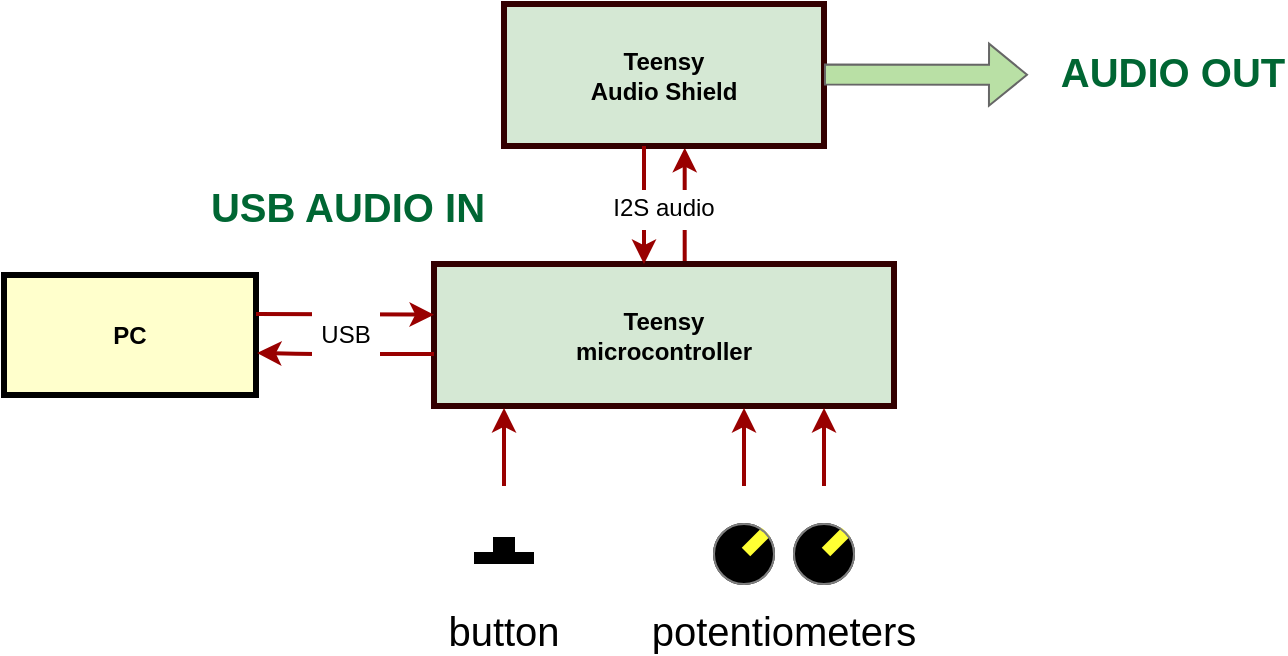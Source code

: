 <mxfile version="23.1.1" type="device">
  <diagram name="Page-1" id="c7558073-3199-34d8-9f00-42111426c3f3">
    <mxGraphModel dx="706" dy="527" grid="1" gridSize="10" guides="1" tooltips="1" connect="1" arrows="1" fold="1" page="1" pageScale="1" pageWidth="826" pageHeight="1169" background="none" math="0" shadow="0">
      <root>
        <mxCell id="0" />
        <mxCell id="1" parent="0" />
        <mxCell id="55" value="" style="edgeStyle=elbowEdgeStyle;elbow=horizontal;strokeColor=#990000;strokeWidth=2;exitX=0.545;exitY=0.002;exitDx=0;exitDy=0;exitPerimeter=0;entryX=0.565;entryY=1.012;entryDx=0;entryDy=0;entryPerimeter=0;" parent="1" source="LGiKxwKSYLCJIGK0Fo9F-98" target="LGiKxwKSYLCJIGK0Fo9F-104" edge="1">
          <mxGeometry width="100" height="100" relative="1" as="geometry">
            <mxPoint x="510.0" y="239.071" as="sourcePoint" />
            <mxPoint x="510.36" y="170" as="targetPoint" />
            <Array as="points">
              <mxPoint x="510.36" y="214" />
            </Array>
          </mxGeometry>
        </mxCell>
        <mxCell id="LGiKxwKSYLCJIGK0Fo9F-104" value="Teensy&#xa;Audio Shield" style="whiteSpace=wrap;align=center;verticalAlign=middle;fontStyle=1;strokeWidth=3;fillColor=#d5e8d4;strokeColor=#330000;" parent="1" vertex="1">
          <mxGeometry x="420" y="120" width="160" height="71" as="geometry" />
        </mxCell>
        <mxCell id="LGiKxwKSYLCJIGK0Fo9F-98" value="Teensy&#xa;microcontroller" style="whiteSpace=wrap;align=center;verticalAlign=middle;fontStyle=1;strokeWidth=3;fillColor=#d5e8d4;strokeColor=#330000;" parent="1" vertex="1">
          <mxGeometry x="385" y="250" width="230" height="71" as="geometry" />
        </mxCell>
        <mxCell id="LGiKxwKSYLCJIGK0Fo9F-111" value="" style="edgeStyle=elbowEdgeStyle;elbow=horizontal;strokeColor=#990000;strokeWidth=2" parent="1" edge="1">
          <mxGeometry width="100" height="100" relative="1" as="geometry">
            <mxPoint x="490" y="191" as="sourcePoint" />
            <mxPoint x="490" y="250" as="targetPoint" />
            <Array as="points">
              <mxPoint x="490" y="225" />
            </Array>
          </mxGeometry>
        </mxCell>
        <mxCell id="LGiKxwKSYLCJIGK0Fo9F-112" value="" style="edgeStyle=elbowEdgeStyle;elbow=horizontal;strokeColor=#990000;strokeWidth=2;entryX=0.565;entryY=1.012;entryDx=0;entryDy=0;entryPerimeter=0;" parent="1" edge="1">
          <mxGeometry width="100" height="100" relative="1" as="geometry">
            <mxPoint x="420" y="361" as="sourcePoint" />
            <mxPoint x="420.05" y="322.002" as="targetPoint" />
            <Array as="points">
              <mxPoint x="420.01" y="344.15" />
            </Array>
          </mxGeometry>
        </mxCell>
        <mxCell id="LGiKxwKSYLCJIGK0Fo9F-108" value="I2S audio" style="text;spacingTop=-5;align=center;fillColor=default;" parent="1" vertex="1">
          <mxGeometry x="460" y="213" width="80" height="20" as="geometry" />
        </mxCell>
        <mxCell id="LGiKxwKSYLCJIGK0Fo9F-116" value="" style="shape=flexArrow;endArrow=classic;html=1;rounded=0;strokeColor=#666666;fillColor=#B9E0A5;" parent="1" edge="1">
          <mxGeometry width="50" height="50" relative="1" as="geometry">
            <mxPoint x="580" y="155.22" as="sourcePoint" />
            <mxPoint x="682" y="155.39" as="targetPoint" />
          </mxGeometry>
        </mxCell>
        <mxCell id="LGiKxwKSYLCJIGK0Fo9F-118" value="AUDIO OUT" style="text;spacingTop=-5;align=center;fontSize=20;fontStyle=1;fontColor=#006633;" parent="1" vertex="1">
          <mxGeometry x="700" y="140.62" width="109" height="29.75" as="geometry" />
        </mxCell>
        <mxCell id="ZvlH8nx6Sn0gD6ohMPlv-57" value="" style="edgeStyle=elbowEdgeStyle;elbow=horizontal;strokeColor=#990000;strokeWidth=2;entryX=0.565;entryY=1.012;entryDx=0;entryDy=0;entryPerimeter=0;" parent="1" edge="1">
          <mxGeometry width="100" height="100" relative="1" as="geometry">
            <mxPoint x="540" y="361" as="sourcePoint" />
            <mxPoint x="540.05" y="322.002" as="targetPoint" />
            <Array as="points">
              <mxPoint x="540.01" y="344.15" />
            </Array>
          </mxGeometry>
        </mxCell>
        <mxCell id="ZvlH8nx6Sn0gD6ohMPlv-58" value="" style="edgeStyle=elbowEdgeStyle;elbow=horizontal;strokeColor=#990000;strokeWidth=2;entryX=0.565;entryY=1.012;entryDx=0;entryDy=0;entryPerimeter=0;" parent="1" edge="1">
          <mxGeometry width="100" height="100" relative="1" as="geometry">
            <mxPoint x="580" y="361" as="sourcePoint" />
            <mxPoint x="580.05" y="322.002" as="targetPoint" />
            <Array as="points">
              <mxPoint x="580.01" y="344.15" />
            </Array>
          </mxGeometry>
        </mxCell>
        <mxCell id="ZvlH8nx6Sn0gD6ohMPlv-59" value="button" style="text;spacingTop=-5;align=center;fillColor=default;fontSize=20;" parent="1" vertex="1">
          <mxGeometry x="380" y="420" width="80" height="20" as="geometry" />
        </mxCell>
        <mxCell id="ZvlH8nx6Sn0gD6ohMPlv-63" value="" style="group" parent="1" vertex="1" connectable="0">
          <mxGeometry x="405" y="380" width="30" height="10" as="geometry" />
        </mxCell>
        <mxCell id="ZvlH8nx6Sn0gD6ohMPlv-60" value="" style="endArrow=none;html=1;rounded=0;strokeWidth=6;" parent="ZvlH8nx6Sn0gD6ohMPlv-63" edge="1">
          <mxGeometry width="50" height="50" relative="1" as="geometry">
            <mxPoint y="17" as="sourcePoint" />
            <mxPoint x="30" y="17" as="targetPoint" />
          </mxGeometry>
        </mxCell>
        <mxCell id="ZvlH8nx6Sn0gD6ohMPlv-61" value="" style="rounded=0;whiteSpace=wrap;html=1;fillColor=#000000;" parent="ZvlH8nx6Sn0gD6ohMPlv-63" vertex="1">
          <mxGeometry x="10" y="7" width="10" height="10" as="geometry" />
        </mxCell>
        <mxCell id="xbbQwFUR8eQS7zudpXW6-62" value="" style="group" vertex="1" connectable="0" parent="1">
          <mxGeometry x="525" y="380" width="30" height="30" as="geometry" />
        </mxCell>
        <mxCell id="xbbQwFUR8eQS7zudpXW6-59" value="" style="ellipse;whiteSpace=wrap;html=1;aspect=fixed;fillColor=#000000;" vertex="1" parent="xbbQwFUR8eQS7zudpXW6-62">
          <mxGeometry width="30" height="30" as="geometry" />
        </mxCell>
        <mxCell id="xbbQwFUR8eQS7zudpXW6-60" value="" style="endArrow=none;html=1;rounded=0;strokeColor=#FFFF33;strokeWidth=6;" edge="1" parent="xbbQwFUR8eQS7zudpXW6-62">
          <mxGeometry width="50" height="50" relative="1" as="geometry">
            <mxPoint x="16" y="14" as="sourcePoint" />
            <mxPoint x="26" y="4" as="targetPoint" />
          </mxGeometry>
        </mxCell>
        <mxCell id="xbbQwFUR8eQS7zudpXW6-61" value="" style="ellipse;whiteSpace=wrap;html=1;aspect=fixed;fillColor=none;strokeColor=#808080;" vertex="1" parent="xbbQwFUR8eQS7zudpXW6-62">
          <mxGeometry width="30" height="30" as="geometry" />
        </mxCell>
        <mxCell id="xbbQwFUR8eQS7zudpXW6-63" value="" style="group" vertex="1" connectable="0" parent="1">
          <mxGeometry x="565" y="380" width="30" height="30" as="geometry" />
        </mxCell>
        <mxCell id="xbbQwFUR8eQS7zudpXW6-64" value="" style="ellipse;whiteSpace=wrap;html=1;aspect=fixed;fillColor=#000000;" vertex="1" parent="xbbQwFUR8eQS7zudpXW6-63">
          <mxGeometry width="30" height="30" as="geometry" />
        </mxCell>
        <mxCell id="xbbQwFUR8eQS7zudpXW6-65" value="" style="endArrow=none;html=1;rounded=0;strokeColor=#FFFF33;strokeWidth=6;" edge="1" parent="xbbQwFUR8eQS7zudpXW6-63">
          <mxGeometry width="50" height="50" relative="1" as="geometry">
            <mxPoint x="16" y="14" as="sourcePoint" />
            <mxPoint x="26" y="4" as="targetPoint" />
          </mxGeometry>
        </mxCell>
        <mxCell id="xbbQwFUR8eQS7zudpXW6-66" value="" style="ellipse;whiteSpace=wrap;html=1;aspect=fixed;fillColor=none;strokeColor=#808080;" vertex="1" parent="xbbQwFUR8eQS7zudpXW6-63">
          <mxGeometry width="30" height="30" as="geometry" />
        </mxCell>
        <mxCell id="xbbQwFUR8eQS7zudpXW6-67" value="potentiometers" style="text;spacingTop=-5;align=center;fillColor=default;fontSize=20;" vertex="1" parent="1">
          <mxGeometry x="520" y="420" width="80" height="20" as="geometry" />
        </mxCell>
        <mxCell id="xbbQwFUR8eQS7zudpXW6-68" value="PC" style="whiteSpace=wrap;align=center;verticalAlign=middle;fontStyle=1;strokeWidth=3;fillColor=#FFFFCC" vertex="1" parent="1">
          <mxGeometry x="170" y="255.5" width="126" height="60" as="geometry" />
        </mxCell>
        <mxCell id="xbbQwFUR8eQS7zudpXW6-69" value="" style="edgeStyle=elbowEdgeStyle;elbow=horizontal;strokeColor=#990000;strokeWidth=2;entryX=1.004;entryY=0.65;entryDx=0;entryDy=0;entryPerimeter=0;" edge="1" parent="1" target="xbbQwFUR8eQS7zudpXW6-68">
          <mxGeometry width="100" height="100" relative="1" as="geometry">
            <mxPoint x="385" y="295" as="sourcePoint" />
            <mxPoint x="300" y="295" as="targetPoint" />
            <Array as="points">
              <mxPoint x="325.81" y="269" />
            </Array>
          </mxGeometry>
        </mxCell>
        <mxCell id="xbbQwFUR8eQS7zudpXW6-70" value="" style="edgeStyle=elbowEdgeStyle;elbow=horizontal;strokeColor=#990000;strokeWidth=2;exitX=0.545;exitY=0.002;exitDx=0;exitDy=0;exitPerimeter=0;entryX=0;entryY=0.427;entryDx=0;entryDy=0;entryPerimeter=0;" edge="1" parent="1">
          <mxGeometry width="100" height="100" relative="1" as="geometry">
            <mxPoint x="296.0" y="275.002" as="sourcePoint" />
            <mxPoint x="385.0" y="275.317" as="targetPoint" />
            <Array as="points">
              <mxPoint x="296.01" y="238.86" />
            </Array>
          </mxGeometry>
        </mxCell>
        <mxCell id="xbbQwFUR8eQS7zudpXW6-71" value="USB AUDIO IN" style="text;spacingTop=-5;align=center;fontSize=20;fontStyle=1;fontColor=#006633;" vertex="1" parent="1">
          <mxGeometry x="287.5" y="208" width="109" height="29.75" as="geometry" />
        </mxCell>
        <mxCell id="xbbQwFUR8eQS7zudpXW6-72" value="&#xa;USB" style="text;spacingTop=-5;align=center;fillColor=default;" vertex="1" parent="1">
          <mxGeometry x="324" y="262.5" width="34" height="50" as="geometry" />
        </mxCell>
      </root>
    </mxGraphModel>
  </diagram>
</mxfile>
